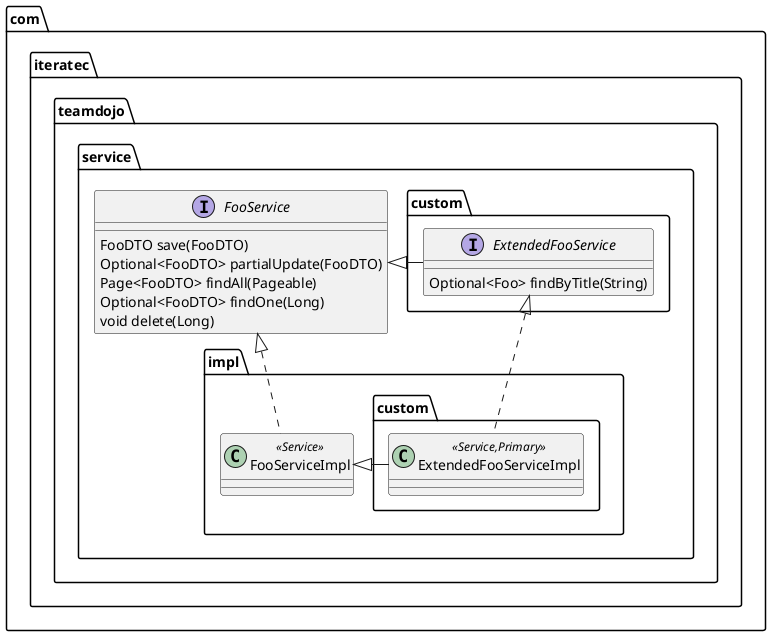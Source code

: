 @startuml
' SPDX-FileCopyrightText: the TeamDojo authors
' SPDX-License-Identifier: Apache-2.0

skinparam shadowing false
skinparam componentStyle uml2

package com.iteratec.teamdojo.service {
    interface FooService {
        FooDTO save(FooDTO)
        Optional<FooDTO> partialUpdate(FooDTO)
        Page<FooDTO> findAll(Pageable)
        Optional<FooDTO> findOne(Long)
        void delete(Long)
    }

}

package com.iteratec.teamdojo.service.impl {
    class FooServiceImpl <<Service>>
}

package com.iteratec.teamdojo.service.custom {
    interface ExtendedFooService {
        Optional<Foo> findByTitle(String)
    }
}

package com.iteratec.teamdojo.service.impl.custom {
    class ExtendedFooServiceImpl <<Service,Primary>>
}

FooServiceImpl .up.|> FooService
ExtendedFooService -|> FooService
ExtendedFooServiceImpl .up.|> ExtendedFooService
ExtendedFooServiceImpl -|> FooServiceImpl

@enduml
